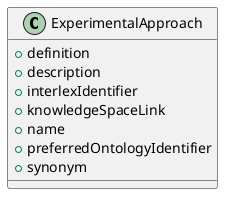@startuml
class ExperimentalApproach {
+definition
+description
+interlexIdentifier
+knowledgeSpaceLink
+name
+preferredOntologyIdentifier
+synonym

}

@enduml